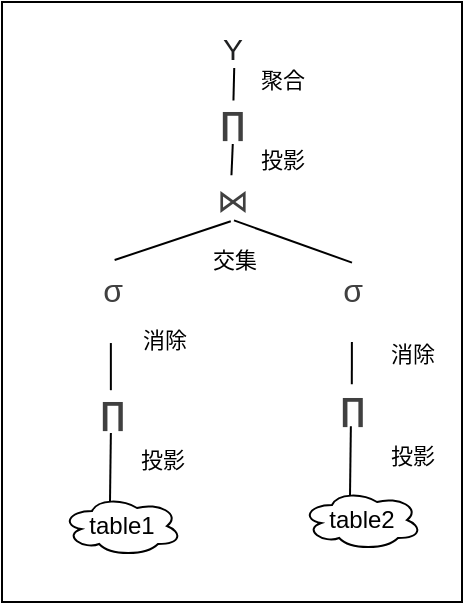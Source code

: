 <mxfile version="16.6.2" type="github">
  <diagram id="pz-RxRSOgmN3_xXPk1-8" name="Page-1">
    <mxGraphModel dx="909" dy="407" grid="1" gridSize="10" guides="1" tooltips="1" connect="1" arrows="1" fold="1" page="1" pageScale="1" pageWidth="1169" pageHeight="827" math="0" shadow="0">
      <root>
        <mxCell id="0" />
        <mxCell id="1" parent="0" />
        <mxCell id="K_2-WA07wEE_jGCgqqVy-1" value="" style="rounded=0;whiteSpace=wrap;html=1;fillColor=#FFFFFF;" vertex="1" parent="1">
          <mxGeometry x="380" y="91" width="230" height="300" as="geometry" />
        </mxCell>
        <mxCell id="K_2-WA07wEE_jGCgqqVy-2" value="&lt;span style=&quot;color: rgb(32 , 33 , 34) ; font-family: sans-serif ; font-size: 15.008px&quot;&gt;Υ&lt;/span&gt;" style="text;html=1;resizable=0;autosize=1;align=center;verticalAlign=middle;points=[];fillColor=none;strokeColor=none;rounded=0;" vertex="1" parent="1">
          <mxGeometry x="480" y="104" width="30" height="20" as="geometry" />
        </mxCell>
        <mxCell id="K_2-WA07wEE_jGCgqqVy-3" value="&lt;span style=&quot;box-sizing: border-box ; font-weight: 600 ; color: rgb(64 , 64 , 64) ; font-family: , &amp;#34;blinkmacsystemfont&amp;#34; , &amp;#34;apple color emoji&amp;#34; , &amp;#34;segoe ui emoji&amp;#34; , &amp;#34;segoe ui symbol&amp;#34; , &amp;#34;segoe ui&amp;#34; , &amp;#34;pingfang sc&amp;#34; , &amp;#34;hiragino sans gb&amp;#34; , &amp;#34;microsoft yahei&amp;#34; , &amp;#34;helvetica neue&amp;#34; , &amp;#34;helvetica&amp;#34; , &amp;#34;arial&amp;#34; , sans-serif ; font-size: 16px ; text-align: left ; background-color: rgb(255 , 255 , 255)&quot;&gt;∏&lt;/span&gt;" style="text;html=1;resizable=0;autosize=1;align=center;verticalAlign=middle;points=[];fillColor=none;strokeColor=none;rounded=0;" vertex="1" parent="1">
          <mxGeometry x="480" y="141" width="30" height="20" as="geometry" />
        </mxCell>
        <mxCell id="K_2-WA07wEE_jGCgqqVy-4" value="&lt;span style=&quot;color: rgb(64 , 64 , 64) ; font-family: , &amp;#34;blinkmacsystemfont&amp;#34; , &amp;#34;apple color emoji&amp;#34; , &amp;#34;segoe ui emoji&amp;#34; , &amp;#34;segoe ui symbol&amp;#34; , &amp;#34;segoe ui&amp;#34; , &amp;#34;pingfang sc&amp;#34; , &amp;#34;hiragino sans gb&amp;#34; , &amp;#34;microsoft yahei&amp;#34; , &amp;#34;helvetica neue&amp;#34; , &amp;#34;helvetica&amp;#34; , &amp;#34;arial&amp;#34; , sans-serif ; font-size: 16px ; text-align: left ; background-color: rgb(255 , 255 , 255)&quot;&gt;⋈&lt;/span&gt;" style="text;html=1;resizable=0;autosize=1;align=center;verticalAlign=middle;points=[];fillColor=none;strokeColor=none;rounded=0;" vertex="1" parent="1">
          <mxGeometry x="480" y="180" width="30" height="20" as="geometry" />
        </mxCell>
        <mxCell id="K_2-WA07wEE_jGCgqqVy-5" value="&lt;h4 style=&quot;box-sizing: border-box ; margin-top: 0px ; margin-bottom: 16px ; color: rgb(64 , 64 , 64) ; font-size: 20px ; font-family: , &amp;#34;blinkmacsystemfont&amp;#34; , &amp;#34;apple color emoji&amp;#34; , &amp;#34;segoe ui emoji&amp;#34; , &amp;#34;segoe ui symbol&amp;#34; , &amp;#34;segoe ui&amp;#34; , &amp;#34;pingfang sc&amp;#34; , &amp;#34;hiragino sans gb&amp;#34; , &amp;#34;microsoft yahei&amp;#34; , &amp;#34;helvetica neue&amp;#34; , &amp;#34;helvetica&amp;#34; , &amp;#34;arial&amp;#34; , sans-serif ; text-align: left ; background-color: rgb(255 , 255 , 255)&quot;&gt;&lt;span style=&quot;font-family: , &amp;#34;blinkmacsystemfont&amp;#34; , &amp;#34;apple color emoji&amp;#34; , &amp;#34;segoe ui emoji&amp;#34; , &amp;#34;segoe ui symbol&amp;#34; , &amp;#34;segoe ui&amp;#34; , &amp;#34;pingfang sc&amp;#34; , &amp;#34;hiragino sans gb&amp;#34; , &amp;#34;microsoft yahei&amp;#34; , &amp;#34;helvetica neue&amp;#34; , &amp;#34;helvetica&amp;#34; , &amp;#34;arial&amp;#34; , sans-serif ; font-size: 16px ; font-weight: 400&quot;&gt;σ&lt;/span&gt;&lt;br&gt;&lt;/h4&gt;" style="text;html=1;resizable=0;autosize=1;align=center;verticalAlign=middle;points=[];fillColor=none;strokeColor=none;rounded=0;" vertex="1" parent="1">
          <mxGeometry x="420" y="221" width="30" height="40" as="geometry" />
        </mxCell>
        <mxCell id="K_2-WA07wEE_jGCgqqVy-6" value="&lt;h4 style=&quot;box-sizing: border-box ; margin-top: 0px ; margin-bottom: 16px ; color: rgb(64 , 64 , 64) ; font-size: 20px ; font-family: , &amp;#34;blinkmacsystemfont&amp;#34; , &amp;#34;apple color emoji&amp;#34; , &amp;#34;segoe ui emoji&amp;#34; , &amp;#34;segoe ui symbol&amp;#34; , &amp;#34;segoe ui&amp;#34; , &amp;#34;pingfang sc&amp;#34; , &amp;#34;hiragino sans gb&amp;#34; , &amp;#34;microsoft yahei&amp;#34; , &amp;#34;helvetica neue&amp;#34; , &amp;#34;helvetica&amp;#34; , &amp;#34;arial&amp;#34; , sans-serif ; text-align: left ; background-color: rgb(255 , 255 , 255)&quot;&gt;&lt;span style=&quot;font-family: , &amp;#34;blinkmacsystemfont&amp;#34; , &amp;#34;apple color emoji&amp;#34; , &amp;#34;segoe ui emoji&amp;#34; , &amp;#34;segoe ui symbol&amp;#34; , &amp;#34;segoe ui&amp;#34; , &amp;#34;pingfang sc&amp;#34; , &amp;#34;hiragino sans gb&amp;#34; , &amp;#34;microsoft yahei&amp;#34; , &amp;#34;helvetica neue&amp;#34; , &amp;#34;helvetica&amp;#34; , &amp;#34;arial&amp;#34; , sans-serif ; font-size: 16px ; font-weight: 400&quot;&gt;σ&lt;/span&gt;&lt;br&gt;&lt;/h4&gt;" style="text;html=1;resizable=0;autosize=1;align=center;verticalAlign=middle;points=[];fillColor=none;strokeColor=none;rounded=0;" vertex="1" parent="1">
          <mxGeometry x="540" y="221" width="30" height="40" as="geometry" />
        </mxCell>
        <mxCell id="K_2-WA07wEE_jGCgqqVy-7" value="&lt;span style=&quot;color: rgb(64 , 64 , 64) ; font-size: 16px ; font-weight: 600 ; text-align: left ; background-color: rgb(255 , 255 , 255)&quot;&gt;∏&lt;/span&gt;" style="text;html=1;resizable=0;autosize=1;align=center;verticalAlign=middle;points=[];fillColor=none;strokeColor=none;rounded=0;" vertex="1" parent="1">
          <mxGeometry x="420" y="286" width="30" height="20" as="geometry" />
        </mxCell>
        <mxCell id="K_2-WA07wEE_jGCgqqVy-8" value="&lt;span style=&quot;color: rgb(64 , 64 , 64) ; font-size: 16px ; font-weight: 600 ; text-align: left ; background-color: rgb(255 , 255 , 255)&quot;&gt;∏&lt;/span&gt;" style="text;html=1;resizable=0;autosize=1;align=center;verticalAlign=middle;points=[];fillColor=none;strokeColor=none;rounded=0;" vertex="1" parent="1">
          <mxGeometry x="540" y="284" width="30" height="20" as="geometry" />
        </mxCell>
        <mxCell id="K_2-WA07wEE_jGCgqqVy-9" value="table1" style="ellipse;shape=cloud;whiteSpace=wrap;html=1;" vertex="1" parent="1">
          <mxGeometry x="410" y="338" width="60" height="30" as="geometry" />
        </mxCell>
        <mxCell id="K_2-WA07wEE_jGCgqqVy-10" value="table2" style="ellipse;shape=cloud;whiteSpace=wrap;html=1;" vertex="1" parent="1">
          <mxGeometry x="530" y="335" width="60" height="30" as="geometry" />
        </mxCell>
        <mxCell id="K_2-WA07wEE_jGCgqqVy-12" value="" style="endArrow=none;html=1;rounded=0;exitX=0.48;exitY=1.03;exitDx=0;exitDy=0;exitPerimeter=0;entryX=0.544;entryY=-0.025;entryDx=0;entryDy=0;entryPerimeter=0;" edge="1" parent="1" source="K_2-WA07wEE_jGCgqqVy-4" target="K_2-WA07wEE_jGCgqqVy-5">
          <mxGeometry width="50" height="50" relative="1" as="geometry">
            <mxPoint x="560" y="204" as="sourcePoint" />
            <mxPoint x="437.01" y="282" as="targetPoint" />
          </mxGeometry>
        </mxCell>
        <mxCell id="K_2-WA07wEE_jGCgqqVy-22" value="交集" style="edgeLabel;html=1;align=center;verticalAlign=middle;resizable=0;points=[];fillColor=#FFE599;" vertex="1" connectable="0" parent="K_2-WA07wEE_jGCgqqVy-12">
          <mxGeometry x="-0.345" relative="1" as="geometry">
            <mxPoint x="20" y="13" as="offset" />
          </mxGeometry>
        </mxCell>
        <mxCell id="K_2-WA07wEE_jGCgqqVy-13" value="" style="endArrow=none;html=1;rounded=0;exitX=0.533;exitY=1.01;exitDx=0;exitDy=0;exitPerimeter=0;entryX=0.5;entryY=0.008;entryDx=0;entryDy=0;entryPerimeter=0;" edge="1" parent="1" source="K_2-WA07wEE_jGCgqqVy-4" target="K_2-WA07wEE_jGCgqqVy-6">
          <mxGeometry width="50" height="50" relative="1" as="geometry">
            <mxPoint x="507.01" y="267" as="sourcePoint" />
            <mxPoint x="555" y="285.0" as="targetPoint" />
          </mxGeometry>
        </mxCell>
        <mxCell id="K_2-WA07wEE_jGCgqqVy-14" value="" style="endArrow=none;html=1;rounded=0;entryX=0.537;entryY=1.002;entryDx=0;entryDy=0;entryPerimeter=0;exitX=0.524;exitY=-0.04;exitDx=0;exitDy=0;exitPerimeter=0;" edge="1" parent="1" source="K_2-WA07wEE_jGCgqqVy-3" target="K_2-WA07wEE_jGCgqqVy-2">
          <mxGeometry width="50" height="50" relative="1" as="geometry">
            <mxPoint x="495" y="164" as="sourcePoint" />
            <mxPoint x="457.01" y="302" as="targetPoint" />
          </mxGeometry>
        </mxCell>
        <mxCell id="K_2-WA07wEE_jGCgqqVy-20" value="聚合" style="edgeLabel;html=1;align=center;verticalAlign=middle;resizable=0;points=[];fillColor=#FFE599;" vertex="1" connectable="0" parent="K_2-WA07wEE_jGCgqqVy-14">
          <mxGeometry x="-0.332" relative="1" as="geometry">
            <mxPoint x="24" y="-5" as="offset" />
          </mxGeometry>
        </mxCell>
        <mxCell id="K_2-WA07wEE_jGCgqqVy-15" value="" style="endArrow=none;html=1;rounded=0;exitX=0.513;exitY=1.05;exitDx=0;exitDy=0;exitPerimeter=0;entryX=0.491;entryY=-0.119;entryDx=0;entryDy=0;entryPerimeter=0;" edge="1" parent="1" source="K_2-WA07wEE_jGCgqqVy-3" target="K_2-WA07wEE_jGCgqqVy-4">
          <mxGeometry width="50" height="50" relative="1" as="geometry">
            <mxPoint x="527.01" y="287" as="sourcePoint" />
            <mxPoint x="467.01" y="312" as="targetPoint" />
          </mxGeometry>
        </mxCell>
        <mxCell id="K_2-WA07wEE_jGCgqqVy-21" value="投影" style="edgeLabel;html=1;align=center;verticalAlign=middle;resizable=0;points=[];fillColor=#FFE599;" vertex="1" connectable="0" parent="K_2-WA07wEE_jGCgqqVy-15">
          <mxGeometry x="0.387" relative="1" as="geometry">
            <mxPoint x="25" y="-3" as="offset" />
          </mxGeometry>
        </mxCell>
        <mxCell id="K_2-WA07wEE_jGCgqqVy-16" value="" style="endArrow=none;html=1;rounded=0;exitX=0.481;exitY=1.013;exitDx=0;exitDy=0;exitPerimeter=0;entryX=0.481;entryY=-0.045;entryDx=0;entryDy=0;entryPerimeter=0;" edge="1" parent="1" source="K_2-WA07wEE_jGCgqqVy-5" target="K_2-WA07wEE_jGCgqqVy-7">
          <mxGeometry width="50" height="50" relative="1" as="geometry">
            <mxPoint x="537.01" y="234" as="sourcePoint" />
            <mxPoint x="477.01" y="259" as="targetPoint" />
          </mxGeometry>
        </mxCell>
        <mxCell id="K_2-WA07wEE_jGCgqqVy-25" value="消除" style="edgeLabel;html=1;align=center;verticalAlign=middle;resizable=0;points=[];" vertex="1" connectable="0" parent="K_2-WA07wEE_jGCgqqVy-16">
          <mxGeometry x="-0.436" relative="1" as="geometry">
            <mxPoint x="26" y="-8" as="offset" />
          </mxGeometry>
        </mxCell>
        <mxCell id="K_2-WA07wEE_jGCgqqVy-17" value="" style="endArrow=none;html=1;rounded=0;entryX=0.497;entryY=-0.093;entryDx=0;entryDy=0;entryPerimeter=0;" edge="1" parent="1" source="K_2-WA07wEE_jGCgqqVy-6" target="K_2-WA07wEE_jGCgqqVy-8">
          <mxGeometry width="50" height="50" relative="1" as="geometry">
            <mxPoint x="547.01" y="244" as="sourcePoint" />
            <mxPoint x="487.01" y="269" as="targetPoint" />
          </mxGeometry>
        </mxCell>
        <mxCell id="K_2-WA07wEE_jGCgqqVy-26" value="消除" style="edgeLabel;html=1;align=center;verticalAlign=middle;resizable=0;points=[];" vertex="1" connectable="0" parent="K_2-WA07wEE_jGCgqqVy-17">
          <mxGeometry x="-0.567" y="-1" relative="1" as="geometry">
            <mxPoint x="31" y="1" as="offset" />
          </mxGeometry>
        </mxCell>
        <mxCell id="K_2-WA07wEE_jGCgqqVy-18" value="" style="endArrow=none;html=1;rounded=0;exitX=0.481;exitY=1.026;exitDx=0;exitDy=0;exitPerimeter=0;entryX=0.4;entryY=0.1;entryDx=0;entryDy=0;entryPerimeter=0;" edge="1" parent="1" source="K_2-WA07wEE_jGCgqqVy-7" target="K_2-WA07wEE_jGCgqqVy-9">
          <mxGeometry width="50" height="50" relative="1" as="geometry">
            <mxPoint x="557.01" y="254" as="sourcePoint" />
            <mxPoint x="497.01" y="279" as="targetPoint" />
          </mxGeometry>
        </mxCell>
        <mxCell id="K_2-WA07wEE_jGCgqqVy-23" value="投影" style="edgeLabel;html=1;align=center;verticalAlign=middle;resizable=0;points=[];" vertex="1" connectable="0" parent="K_2-WA07wEE_jGCgqqVy-18">
          <mxGeometry x="0.363" y="1" relative="1" as="geometry">
            <mxPoint x="25" y="-10" as="offset" />
          </mxGeometry>
        </mxCell>
        <mxCell id="K_2-WA07wEE_jGCgqqVy-19" value="" style="endArrow=none;html=1;rounded=0;exitX=0.481;exitY=0.955;exitDx=0;exitDy=0;exitPerimeter=0;entryX=0.4;entryY=0.1;entryDx=0;entryDy=0;entryPerimeter=0;" edge="1" parent="1" source="K_2-WA07wEE_jGCgqqVy-8" target="K_2-WA07wEE_jGCgqqVy-10">
          <mxGeometry width="50" height="50" relative="1" as="geometry">
            <mxPoint x="444.43" y="331.52" as="sourcePoint" />
            <mxPoint x="444.0" y="368.0" as="targetPoint" />
          </mxGeometry>
        </mxCell>
        <mxCell id="K_2-WA07wEE_jGCgqqVy-24" value="投影" style="edgeLabel;html=1;align=center;verticalAlign=middle;resizable=0;points=[];" vertex="1" connectable="0" parent="K_2-WA07wEE_jGCgqqVy-19">
          <mxGeometry x="0.43" relative="1" as="geometry">
            <mxPoint x="31" y="-10" as="offset" />
          </mxGeometry>
        </mxCell>
      </root>
    </mxGraphModel>
  </diagram>
</mxfile>
